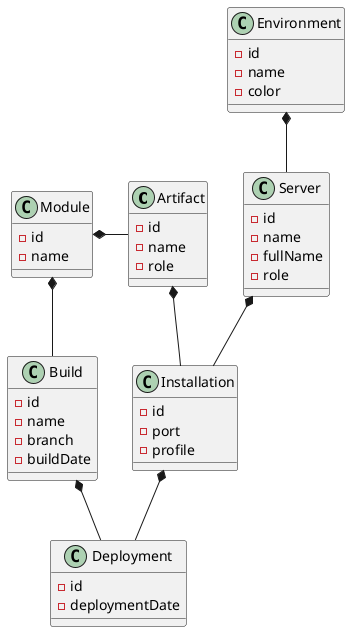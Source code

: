 @startuml

class Artifact {
    - id
    - name
    - role
}

class Build {
    - id
    - name
    - branch
    - buildDate
}

class Deployment {
    - id
    - deploymentDate
}

class Environment {
    - id
    - name
    - color
}

class Installation {
    - id
    - port
    - profile
}

class Module {
    - id
    - name
}

class Server {
    - id
    - name
    - fullName
    - role
}

Environment *-- Server
Module *-- Build
Module *-right- Artifact
Artifact *-- Installation
Server *-- Installation
Build *-- Deployment
Installation *-- Deployment

@enduml